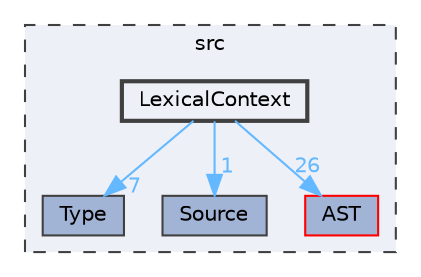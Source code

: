 digraph "/Users/henry/workspace/reflex-compiler/src/LexicalContext"
{
 // LATEX_PDF_SIZE
  bgcolor="transparent";
  edge [fontname=Helvetica,fontsize=10,labelfontname=Helvetica,labelfontsize=10];
  node [fontname=Helvetica,fontsize=10,shape=box,height=0.2,width=0.4];
  compound=true
  subgraph clusterdir_68267d1309a1af8e8297ef4c3efbcdba {
    graph [ bgcolor="#edf0f7", pencolor="grey25", label="src", fontname=Helvetica,fontsize=10 style="filled,dashed", URL="dir_68267d1309a1af8e8297ef4c3efbcdba.html",tooltip=""]
  dir_0778407149cfeacb7b41e6b471e21ed7 [label="Type", fillcolor="#a2b4d6", color="grey25", style="filled", URL="dir_0778407149cfeacb7b41e6b471e21ed7.html",tooltip=""];
  dir_123431c39e1bae3443d48e4d72eed89b [label="Source", fillcolor="#a2b4d6", color="grey25", style="filled", URL="dir_123431c39e1bae3443d48e4d72eed89b.html",tooltip=""];
  dir_2753544c6f01c90a87473366a10a4997 [label="AST", fillcolor="#a2b4d6", color="red", style="filled", URL="dir_2753544c6f01c90a87473366a10a4997.html",tooltip=""];
  dir_d9b017f0c8c9712f00332f9a5fd018c8 [label="LexicalContext", fillcolor="#edf0f7", color="grey25", style="filled,bold", URL="dir_d9b017f0c8c9712f00332f9a5fd018c8.html",tooltip=""];
  }
  dir_d9b017f0c8c9712f00332f9a5fd018c8->dir_0778407149cfeacb7b41e6b471e21ed7 [headlabel="7", labeldistance=1.5 headhref="dir_000005_000010.html" color="steelblue1" fontcolor="steelblue1"];
  dir_d9b017f0c8c9712f00332f9a5fd018c8->dir_123431c39e1bae3443d48e4d72eed89b [headlabel="1", labeldistance=1.5 headhref="dir_000005_000008.html" color="steelblue1" fontcolor="steelblue1"];
  dir_d9b017f0c8c9712f00332f9a5fd018c8->dir_2753544c6f01c90a87473366a10a4997 [headlabel="26", labeldistance=1.5 headhref="dir_000005_000000.html" color="steelblue1" fontcolor="steelblue1"];
}
